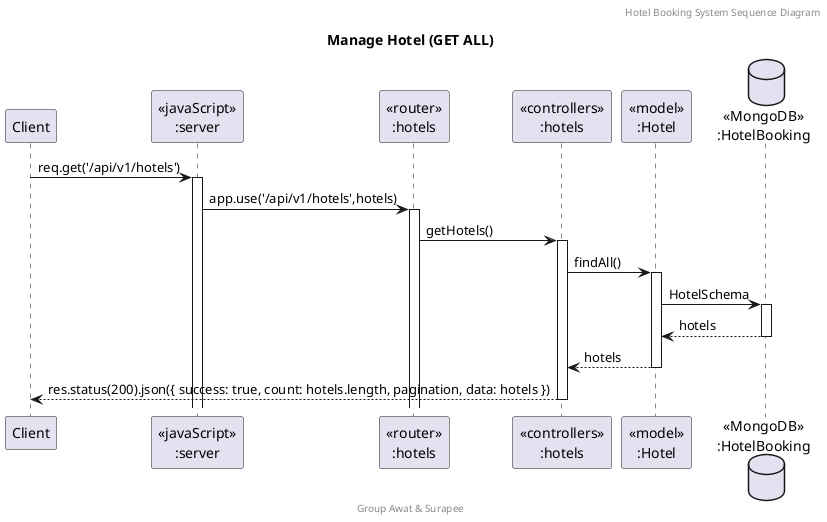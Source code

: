 @startuml Manage Hotel (GET ALL)

header Hotel Booking System Sequence Diagram
footer Group Awat & Surapee
title "Manage Hotel (GET ALL)"

participant "Client" as client
participant "<<javaScript>>\n:server" as server
participant "<<router>>\n:hotels" as routerHotel
participant "<<controllers>>\n:hotels" as controllersHotels
participant "<<model>>\n:Hotel" as modelHotel
database "<<MongoDB>>\n:HotelBooking" as HotelBookingDatabase

client->server ++:req.get('/api/v1/hotels')
server->routerHotel ++:app.use('/api/v1/hotels',hotels)
routerHotel -> controllersHotels ++:getHotels()
controllersHotels-> modelHotel ++:findAll()
modelHotel -> HotelBookingDatabase ++: HotelSchema
HotelBookingDatabase --> modelHotel --: hotels
controllersHotels <-- modelHotel --:hotels
controllersHotels-->client --:    res.status(200).json({ success: true, count: hotels.length, pagination, data: hotels })

@enduml
